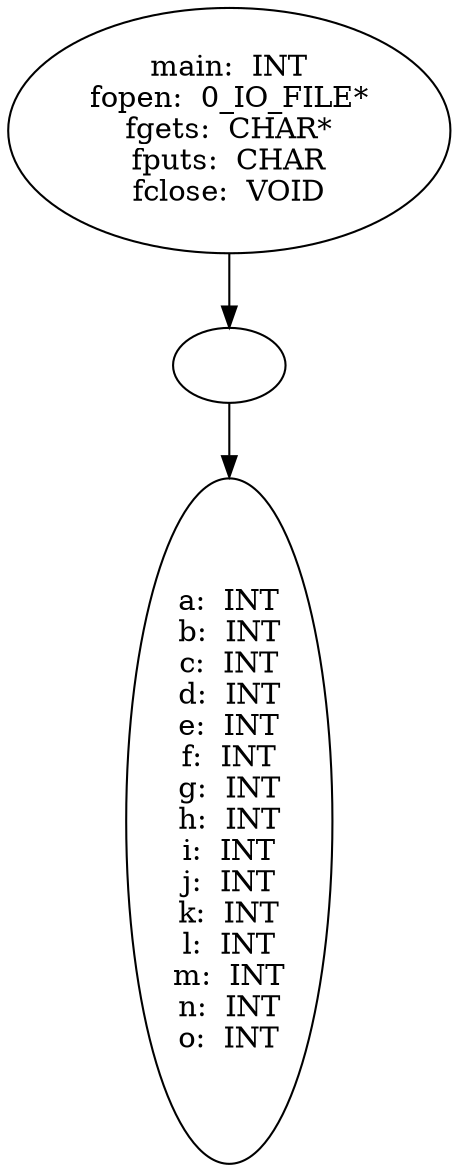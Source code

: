 digraph AST {
  "131770530626048" [label="main:  INT
fopen:  0_IO_FILE*
fgets:  CHAR*
fputs:  CHAR
fclose:  VOID"];
  "131770530626048" -> "131770530626000";
  "131770530626000" [label=""];
  "131770530626000" -> "131770530619184";
  "131770530619184" [label="a:  INT
b:  INT
c:  INT
d:  INT
e:  INT
f:  INT
g:  INT
h:  INT
i:  INT
j:  INT
k:  INT
l:  INT
m:  INT
n:  INT
o:  INT"];
}
